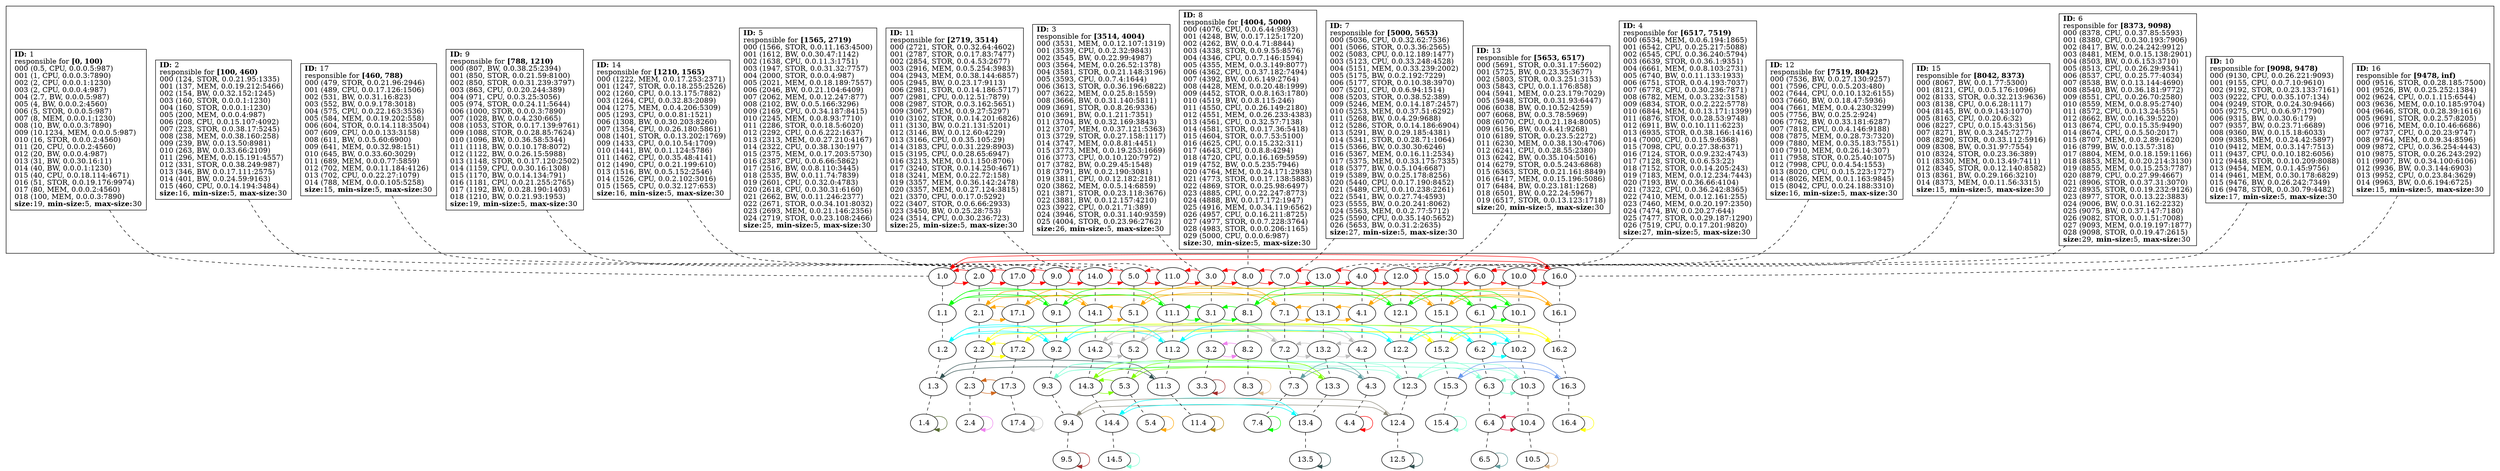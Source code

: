 strict
digraph SkipGraph {

	# vertical
	edge [dir=none style=dashed]
	subgraph {
		"1" -> "1.0" -> "1.1" -> "1.2" -> "1.3" -> "1.4"
		}
	subgraph {
		"2" -> "2.0" -> "2.1" -> "2.2" -> "2.3" -> "2.4"
		}
	subgraph {
		"17" -> "17.0" -> "17.1" -> "17.2" -> "17.3" -> "17.4"
		}
	subgraph {
		"9" -> "9.0" -> "9.1" -> "9.2" -> "9.3" -> "9.4" -> "9.5"
		}
	subgraph {
		"14" -> "14.0" -> "14.1" -> "14.2" -> "14.3" -> "14.4" -> "14.5"
		}
	subgraph {
		"5" -> "5.0" -> "5.1" -> "5.2" -> "5.3" -> "5.4"
		}
	subgraph {
		"11" -> "11.0" -> "11.1" -> "11.2" -> "11.3" -> "11.4"
		}
	subgraph {
		"3" -> "3.0" -> "3.1" -> "3.2" -> "3.3"
		}
	subgraph {
		"8" -> "8.0" -> "8.1" -> "8.2" -> "8.3"
		}
	subgraph {
		"7" -> "7.0" -> "7.1" -> "7.2" -> "7.3" -> "7.4"
		}
	subgraph {
		"13" -> "13.0" -> "13.1" -> "13.2" -> "13.3" -> "13.4" -> "13.5"
		}
	subgraph {
		"4" -> "4.0" -> "4.1" -> "4.2" -> "4.3" -> "4.4"
		}
	subgraph {
		"12" -> "12.0" -> "12.1" -> "12.2" -> "12.3" -> "12.4" -> "12.5"
		}
	subgraph {
		"15" -> "15.0" -> "15.1" -> "15.2" -> "15.3" -> "15.4"
		}
	subgraph {
		"6" -> "6.0" -> "6.1" -> "6.2" -> "6.3" -> "6.4" -> "6.5"
		}
	subgraph {
		"10" -> "10.0" -> "10.1" -> "10.2" -> "10.3" -> "10.4" -> "10.5"
		}
	subgraph {
		"16" -> "16.0" -> "16.1" -> "16.2" -> "16.3" -> "16.4"
		}

	# horizontal
	edge [dir=forward, style=solid]
	subgraph cluster_content {
		rank = same
		"1" [shape=box, label=
			<
				<B>ID:</B> 1<BR ALIGN="LEFT"/>
				responsible for <B>[0, 100)</B><BR ALIGN="LEFT"/>
				000 (0.5, CPU, 0.0.0.5:987)<BR ALIGN="LEFT"/>
				001 (1, CPU, 0.0.0.3:7890)<BR ALIGN="LEFT"/>
				002 (2, CPU, 0.0.0.1:1230)<BR ALIGN="LEFT"/>
				003 (2, CPU, 0.0.0.4:987)<BR ALIGN="LEFT"/>
				004 (2.7, BW, 0.0.0.5:987)<BR ALIGN="LEFT"/>
				005 (4, BW, 0.0.0.2:4560)<BR ALIGN="LEFT"/>
				006 (5, STOR, 0.0.0.5:987)<BR ALIGN="LEFT"/>
				007 (8, MEM, 0.0.0.1:1230)<BR ALIGN="LEFT"/>
				008 (10, BW, 0.0.0.3:7890)<BR ALIGN="LEFT"/>
				009 (10.1234, MEM, 0.0.0.5:987)<BR ALIGN="LEFT"/>
				010 (16, STOR, 0.0.0.2:4560)<BR ALIGN="LEFT"/>
				011 (20, CPU, 0.0.0.2:4560)<BR ALIGN="LEFT"/>
				012 (20, BW, 0.0.0.4:987)<BR ALIGN="LEFT"/>
				013 (31, BW, 0.0.30.16:11)<BR ALIGN="LEFT"/>
				014 (40, BW, 0.0.0.1:1230)<BR ALIGN="LEFT"/>
				015 (40, CPU, 0.0.18.114:4671)<BR ALIGN="LEFT"/>
				016 (51, STOR, 0.0.19.176:9974)<BR ALIGN="LEFT"/>
				017 (80, MEM, 0.0.0.2:4560)<BR ALIGN="LEFT"/>
				018 (100, MEM, 0.0.0.3:7890)<BR ALIGN="LEFT"/>
			<B>size:</B>19, <B>min-size:</B>5, <B>max-size:</B>30<BR ALIGN="LEFT"/>			>]
		"2" [shape=box, label=
			<
				<B>ID:</B> 2<BR ALIGN="LEFT"/>
				responsible for <B>[100, 460)</B><BR ALIGN="LEFT"/>
				000 (124, STOR, 0.0.21.95:1335)<BR ALIGN="LEFT"/>
				001 (137, MEM, 0.0.19.212:5466)<BR ALIGN="LEFT"/>
				002 (154, BW, 0.0.32.152:1245)<BR ALIGN="LEFT"/>
				003 (160, STOR, 0.0.0.1:1230)<BR ALIGN="LEFT"/>
				004 (160, STOR, 0.0.0.1:1230)<BR ALIGN="LEFT"/>
				005 (200, MEM, 0.0.0.4:987)<BR ALIGN="LEFT"/>
				006 (208, CPU, 0.0.15.107:4092)<BR ALIGN="LEFT"/>
				007 (223, STOR, 0.0.38.17:5245)<BR ALIGN="LEFT"/>
				008 (238, MEM, 0.0.38.160:258)<BR ALIGN="LEFT"/>
				009 (239, BW, 0.0.13.50:8981)<BR ALIGN="LEFT"/>
				010 (263, BW, 0.0.33.66:2109)<BR ALIGN="LEFT"/>
				011 (296, MEM, 0.0.15.191:4557)<BR ALIGN="LEFT"/>
				012 (331, STOR, 0.0.38.249:987)<BR ALIGN="LEFT"/>
				013 (346, BW, 0.0.17.111:2575)<BR ALIGN="LEFT"/>
				014 (401, BW, 0.0.24.59:9163)<BR ALIGN="LEFT"/>
				015 (460, CPU, 0.0.14.194:3484)<BR ALIGN="LEFT"/>
			<B>size:</B>16, <B>min-size:</B>5, <B>max-size:</B>30<BR ALIGN="LEFT"/>			>]
		"17" [shape=box, label=
			<
				<B>ID:</B> 17<BR ALIGN="LEFT"/>
				responsible for <B>[460, 788)</B><BR ALIGN="LEFT"/>
				000 (479, STOR, 0.0.21.96:2946)<BR ALIGN="LEFT"/>
				001 (489, CPU, 0.0.17.126:1506)<BR ALIGN="LEFT"/>
				002 (531, BW, 0.0.31.16:823)<BR ALIGN="LEFT"/>
				003 (552, BW, 0.0.9.178:3018)<BR ALIGN="LEFT"/>
				004 (575, CPU, 0.0.22.163:3536)<BR ALIGN="LEFT"/>
				005 (584, MEM, 0.0.19.202:558)<BR ALIGN="LEFT"/>
				006 (604, STOR, 0.0.14.118:3504)<BR ALIGN="LEFT"/>
				007 (609, CPU, 0.0.0.133:3158)<BR ALIGN="LEFT"/>
				008 (611, BW, 0.0.5.60:6900)<BR ALIGN="LEFT"/>
				009 (641, MEM, 0.0.32.98:151)<BR ALIGN="LEFT"/>
				010 (645, BW, 0.0.33.60:3029)<BR ALIGN="LEFT"/>
				011 (689, MEM, 0.0.0.77:5859)<BR ALIGN="LEFT"/>
				012 (702, MEM, 0.0.11.184:4126)<BR ALIGN="LEFT"/>
				013 (702, CPU, 0.0.22.27:1079)<BR ALIGN="LEFT"/>
				014 (788, MEM, 0.0.0.105:5258)<BR ALIGN="LEFT"/>
			<B>size:</B>15, <B>min-size:</B>5, <B>max-size:</B>30<BR ALIGN="LEFT"/>			>]
		"9" [shape=box, label=
			<
				<B>ID:</B> 9<BR ALIGN="LEFT"/>
				responsible for <B>[788, 1210)</B><BR ALIGN="LEFT"/>
				000 (807, BW, 0.0.38.25:2394)<BR ALIGN="LEFT"/>
				001 (850, STOR, 0.0.21.59:8100)<BR ALIGN="LEFT"/>
				002 (850, STOR, 0.0.31.239:3797)<BR ALIGN="LEFT"/>
				003 (863, CPU, 0.0.20.244:389)<BR ALIGN="LEFT"/>
				004 (971, CPU, 0.0.3.25:3056)<BR ALIGN="LEFT"/>
				005 (974, STOR, 0.0.24.11:5644)<BR ALIGN="LEFT"/>
				006 (1000, STOR, 0.0.0.3:7890)<BR ALIGN="LEFT"/>
				007 (1028, BW, 0.0.4.230:665)<BR ALIGN="LEFT"/>
				008 (1053, STOR, 0.0.17.139:9761)<BR ALIGN="LEFT"/>
				009 (1088, STOR, 0.0.28.85:7624)<BR ALIGN="LEFT"/>
				010 (1096, BW, 0.0.36.58:5344)<BR ALIGN="LEFT"/>
				011 (1118, BW, 0.0.10.178:8072)<BR ALIGN="LEFT"/>
				012 (1122, BW, 0.0.26.15:5988)<BR ALIGN="LEFT"/>
				013 (1148, STOR, 0.0.17.120:2502)<BR ALIGN="LEFT"/>
				014 (1159, CPU, 0.0.30.16:1308)<BR ALIGN="LEFT"/>
				015 (1170, BW, 0.0.14.134:791)<BR ALIGN="LEFT"/>
				016 (1181, CPU, 0.0.21.255:2765)<BR ALIGN="LEFT"/>
				017 (1192, BW, 0.0.28.190:1403)<BR ALIGN="LEFT"/>
				018 (1210, BW, 0.0.21.93:1953)<BR ALIGN="LEFT"/>
			<B>size:</B>19, <B>min-size:</B>5, <B>max-size:</B>30<BR ALIGN="LEFT"/>			>]
		"14" [shape=box, label=
			<
				<B>ID:</B> 14<BR ALIGN="LEFT"/>
				responsible for <B>[1210, 1565)</B><BR ALIGN="LEFT"/>
				000 (1222, MEM, 0.0.17.253:2371)<BR ALIGN="LEFT"/>
				001 (1247, STOR, 0.0.18.255:2526)<BR ALIGN="LEFT"/>
				002 (1260, CPU, 0.0.13.175:7882)<BR ALIGN="LEFT"/>
				003 (1264, CPU, 0.0.32.83:2089)<BR ALIGN="LEFT"/>
				004 (1275, MEM, 0.0.4.206:5309)<BR ALIGN="LEFT"/>
				005 (1293, CPU, 0.0.0.81:1521)<BR ALIGN="LEFT"/>
				006 (1308, BW, 0.0.30.203:8260)<BR ALIGN="LEFT"/>
				007 (1354, CPU, 0.0.26.180:5861)<BR ALIGN="LEFT"/>
				008 (1401, STOR, 0.0.13.202:1769)<BR ALIGN="LEFT"/>
				009 (1433, CPU, 0.0.10.54:1709)<BR ALIGN="LEFT"/>
				010 (1441, BW, 0.0.1.124:5786)<BR ALIGN="LEFT"/>
				011 (1462, CPU, 0.0.35.48:4141)<BR ALIGN="LEFT"/>
				012 (1490, CPU, 0.0.21.199:610)<BR ALIGN="LEFT"/>
				013 (1516, BW, 0.0.5.152:2546)<BR ALIGN="LEFT"/>
				014 (1526, CPU, 0.0.2.102:3016)<BR ALIGN="LEFT"/>
				015 (1565, CPU, 0.0.32.127:653)<BR ALIGN="LEFT"/>
			<B>size:</B>16, <B>min-size:</B>5, <B>max-size:</B>30<BR ALIGN="LEFT"/>			>]
		"5" [shape=box, label=
			<
				<B>ID:</B> 5<BR ALIGN="LEFT"/>
				responsible for <B>[1565, 2719)</B><BR ALIGN="LEFT"/>
				000 (1566, STOR, 0.0.11.163:4500)<BR ALIGN="LEFT"/>
				001 (1612, BW, 0.0.30.47:1142)<BR ALIGN="LEFT"/>
				002 (1638, CPU, 0.0.11.3:1751)<BR ALIGN="LEFT"/>
				003 (1947, STOR, 0.0.31.32:7757)<BR ALIGN="LEFT"/>
				004 (2000, STOR, 0.0.0.4:987)<BR ALIGN="LEFT"/>
				005 (2021, MEM, 0.0.18.189:7557)<BR ALIGN="LEFT"/>
				006 (2046, BW, 0.0.21.104:6409)<BR ALIGN="LEFT"/>
				007 (2062, MEM, 0.0.12.247:877)<BR ALIGN="LEFT"/>
				008 (2102, BW, 0.0.5.166:3296)<BR ALIGN="LEFT"/>
				009 (2169, CPU, 0.0.34.187:8415)<BR ALIGN="LEFT"/>
				010 (2245, MEM, 0.0.8.93:7710)<BR ALIGN="LEFT"/>
				011 (2286, STOR, 0.0.18.5:6020)<BR ALIGN="LEFT"/>
				012 (2292, CPU, 0.0.6.222:1637)<BR ALIGN="LEFT"/>
				013 (2313, MEM, 0.0.27.210:4167)<BR ALIGN="LEFT"/>
				014 (2322, CPU, 0.0.38.130:197)<BR ALIGN="LEFT"/>
				015 (2375, MEM, 0.0.17.203:5730)<BR ALIGN="LEFT"/>
				016 (2387, CPU, 0.0.6.66:5862)<BR ALIGN="LEFT"/>
				017 (2516, BW, 0.0.8.110:3445)<BR ALIGN="LEFT"/>
				018 (2535, BW, 0.0.11.74:7839)<BR ALIGN="LEFT"/>
				019 (2601, CPU, 0.0.32.0:4783)<BR ALIGN="LEFT"/>
				020 (2618, CPU, 0.0.30.31:6160)<BR ALIGN="LEFT"/>
				021 (2662, BW, 0.0.11.246:2377)<BR ALIGN="LEFT"/>
				022 (2671, STOR, 0.0.34.101:8032)<BR ALIGN="LEFT"/>
				023 (2693, MEM, 0.0.21.146:2356)<BR ALIGN="LEFT"/>
				024 (2719, STOR, 0.0.23.108:2466)<BR ALIGN="LEFT"/>
			<B>size:</B>25, <B>min-size:</B>5, <B>max-size:</B>30<BR ALIGN="LEFT"/>			>]
		"11" [shape=box, label=
			<
				<B>ID:</B> 11<BR ALIGN="LEFT"/>
				responsible for <B>[2719, 3514)</B><BR ALIGN="LEFT"/>
				000 (2721, STOR, 0.0.32.64:4602)<BR ALIGN="LEFT"/>
				001 (2787, STOR, 0.0.17.83:7477)<BR ALIGN="LEFT"/>
				002 (2854, STOR, 0.0.4.53:2677)<BR ALIGN="LEFT"/>
				003 (2916, MEM, 0.0.5.254:3983)<BR ALIGN="LEFT"/>
				004 (2943, MEM, 0.0.38.144:6857)<BR ALIGN="LEFT"/>
				005 (2945, BW, 0.0.23.17:9113)<BR ALIGN="LEFT"/>
				006 (2981, STOR, 0.0.14.186:5717)<BR ALIGN="LEFT"/>
				007 (2981, CPU, 0.0.12.51:7879)<BR ALIGN="LEFT"/>
				008 (2987, STOR, 0.0.3.162:5651)<BR ALIGN="LEFT"/>
				009 (3067, MEM, 0.0.9.27:5297)<BR ALIGN="LEFT"/>
				010 (3102, STOR, 0.0.14.201:6826)<BR ALIGN="LEFT"/>
				011 (3130, BW, 0.0.21.131:5201)<BR ALIGN="LEFT"/>
				012 (3146, BW, 0.0.12.60:4229)<BR ALIGN="LEFT"/>
				013 (3166, CPU, 0.0.35.105:29)<BR ALIGN="LEFT"/>
				014 (3183, CPU, 0.0.31.229:8903)<BR ALIGN="LEFT"/>
				015 (3195, CPU, 0.0.28.65:6947)<BR ALIGN="LEFT"/>
				016 (3213, MEM, 0.0.1.150:8706)<BR ALIGN="LEFT"/>
				017 (3240, STOR, 0.0.14.250:4671)<BR ALIGN="LEFT"/>
				018 (3241, MEM, 0.0.22.72:158)<BR ALIGN="LEFT"/>
				019 (3357, MEM, 0.0.36.142:2478)<BR ALIGN="LEFT"/>
				020 (3357, MEM, 0.0.27.124:3815)<BR ALIGN="LEFT"/>
				021 (3370, CPU, 0.0.17.0:5292)<BR ALIGN="LEFT"/>
				022 (3407, STOR, 0.0.6.66:2933)<BR ALIGN="LEFT"/>
				023 (3450, BW, 0.0.25.28:753)<BR ALIGN="LEFT"/>
				024 (3514, CPU, 0.0.30.236:723)<BR ALIGN="LEFT"/>
			<B>size:</B>25, <B>min-size:</B>5, <B>max-size:</B>30<BR ALIGN="LEFT"/>			>]
		"3" [shape=box, label=
			<
				<B>ID:</B> 3<BR ALIGN="LEFT"/>
				responsible for <B>[3514, 4004)</B><BR ALIGN="LEFT"/>
				000 (3531, MEM, 0.0.12.107:1319)<BR ALIGN="LEFT"/>
				001 (3539, CPU, 0.0.2.32:9843)<BR ALIGN="LEFT"/>
				002 (3545, BW, 0.0.22.99:4987)<BR ALIGN="LEFT"/>
				003 (3564, MEM, 0.0.26.52:1378)<BR ALIGN="LEFT"/>
				004 (3581, STOR, 0.0.21.148:3196)<BR ALIGN="LEFT"/>
				005 (3593, CPU, 0.0.7.4:1644)<BR ALIGN="LEFT"/>
				006 (3613, STOR, 0.0.36.196:6822)<BR ALIGN="LEFT"/>
				007 (3622, MEM, 0.0.25.8:1559)<BR ALIGN="LEFT"/>
				008 (3666, BW, 0.0.31.140:5811)<BR ALIGN="LEFT"/>
				009 (3691, STOR, 0.0.8.26:9336)<BR ALIGN="LEFT"/>
				010 (3691, BW, 0.0.1.211:7351)<BR ALIGN="LEFT"/>
				011 (3704, BW, 0.0.32.169:3843)<BR ALIGN="LEFT"/>
				012 (3707, MEM, 0.0.37.121:5363)<BR ALIGN="LEFT"/>
				013 (3729, STOR, 0.0.27.158:1117)<BR ALIGN="LEFT"/>
				014 (3747, MEM, 0.0.8.81:4451)<BR ALIGN="LEFT"/>
				015 (3773, MEM, 0.0.19.253:1669)<BR ALIGN="LEFT"/>
				016 (3773, CPU, 0.0.10.120:7972)<BR ALIGN="LEFT"/>
				017 (3782, BW, 0.0.29.45:1548)<BR ALIGN="LEFT"/>
				018 (3791, BW, 0.0.2.190:3081)<BR ALIGN="LEFT"/>
				019 (3811, CPU, 0.0.12.182:2181)<BR ALIGN="LEFT"/>
				020 (3862, MEM, 0.0.5.14:6859)<BR ALIGN="LEFT"/>
				021 (3871, STOR, 0.0.23.118:3676)<BR ALIGN="LEFT"/>
				022 (3881, BW, 0.0.12.157:4210)<BR ALIGN="LEFT"/>
				023 (3922, CPU, 0.0.21.71:389)<BR ALIGN="LEFT"/>
				024 (3946, STOR, 0.0.31.140:9359)<BR ALIGN="LEFT"/>
				025 (4004, STOR, 0.0.23.96:2762)<BR ALIGN="LEFT"/>
			<B>size:</B>26, <B>min-size:</B>5, <B>max-size:</B>30<BR ALIGN="LEFT"/>			>]
		"8" [shape=box, label=
			<
				<B>ID:</B> 8<BR ALIGN="LEFT"/>
				responsible for <B>[4004, 5000)</B><BR ALIGN="LEFT"/>
				000 (4076, CPU, 0.0.6.44:9893)<BR ALIGN="LEFT"/>
				001 (4248, BW, 0.0.17.125:1720)<BR ALIGN="LEFT"/>
				002 (4262, BW, 0.0.4.71:8844)<BR ALIGN="LEFT"/>
				003 (4338, STOR, 0.0.9.55:8576)<BR ALIGN="LEFT"/>
				004 (4346, CPU, 0.0.7.146:1594)<BR ALIGN="LEFT"/>
				005 (4355, MEM, 0.0.3.149:8077)<BR ALIGN="LEFT"/>
				006 (4362, CPU, 0.0.37.182:7494)<BR ALIGN="LEFT"/>
				007 (4392, BW, 0.0.6.149:2764)<BR ALIGN="LEFT"/>
				008 (4428, MEM, 0.0.20.48:1999)<BR ALIGN="LEFT"/>
				009 (4452, STOR, 0.0.8.163:1780)<BR ALIGN="LEFT"/>
				010 (4519, BW, 0.0.8.115:246)<BR ALIGN="LEFT"/>
				011 (4550, CPU, 0.0.26.149:2180)<BR ALIGN="LEFT"/>
				012 (4551, MEM, 0.0.26.233:4383)<BR ALIGN="LEFT"/>
				013 (4561, CPU, 0.0.32.57:7138)<BR ALIGN="LEFT"/>
				014 (4581, STOR, 0.0.17.36:5418)<BR ALIGN="LEFT"/>
				015 (4604, STOR, 0.0.7.53:5100)<BR ALIGN="LEFT"/>
				016 (4625, CPU, 0.0.15.232:311)<BR ALIGN="LEFT"/>
				017 (4643, CPU, 0.0.8.8:4294)<BR ALIGN="LEFT"/>
				018 (4720, CPU, 0.0.16.169:5959)<BR ALIGN="LEFT"/>
				019 (4752, BW, 0.0.5.235:7946)<BR ALIGN="LEFT"/>
				020 (4764, MEM, 0.0.24.171:2938)<BR ALIGN="LEFT"/>
				021 (4773, STOR, 0.0.17.138:5883)<BR ALIGN="LEFT"/>
				022 (4869, STOR, 0.0.25.98:6497)<BR ALIGN="LEFT"/>
				023 (4885, CPU, 0.0.22.247:8773)<BR ALIGN="LEFT"/>
				024 (4888, BW, 0.0.17.172:1947)<BR ALIGN="LEFT"/>
				025 (4916, MEM, 0.0.34.119:6562)<BR ALIGN="LEFT"/>
				026 (4957, CPU, 0.0.16.211:8725)<BR ALIGN="LEFT"/>
				027 (4977, STOR, 0.0.7.228:3764)<BR ALIGN="LEFT"/>
				028 (4983, STOR, 0.0.0.206:1165)<BR ALIGN="LEFT"/>
				029 (5000, CPU, 0.0.0.6:987)<BR ALIGN="LEFT"/>
			<B>size:</B>30, <B>min-size:</B>5, <B>max-size:</B>30<BR ALIGN="LEFT"/>			>]
		"7" [shape=box, label=
			<
				<B>ID:</B> 7<BR ALIGN="LEFT"/>
				responsible for <B>[5000, 5653)</B><BR ALIGN="LEFT"/>
				000 (5036, CPU, 0.0.32.62:7536)<BR ALIGN="LEFT"/>
				001 (5066, STOR, 0.0.3.36:2565)<BR ALIGN="LEFT"/>
				002 (5083, CPU, 0.0.12.189:1477)<BR ALIGN="LEFT"/>
				003 (5123, CPU, 0.0.33.248:4528)<BR ALIGN="LEFT"/>
				004 (5151, MEM, 0.0.33.239:2002)<BR ALIGN="LEFT"/>
				005 (5175, BW, 0.0.2.192:7229)<BR ALIGN="LEFT"/>
				006 (5177, STOR, 0.0.10.38:3970)<BR ALIGN="LEFT"/>
				007 (5201, CPU, 0.0.6.94:1514)<BR ALIGN="LEFT"/>
				008 (5203, STOR, 0.0.38.52:389)<BR ALIGN="LEFT"/>
				009 (5246, MEM, 0.0.14.187:2457)<BR ALIGN="LEFT"/>
				010 (5253, MEM, 0.0.37.51:6292)<BR ALIGN="LEFT"/>
				011 (5268, BW, 0.0.4.29:9688)<BR ALIGN="LEFT"/>
				012 (5286, STOR, 0.0.14.186:6904)<BR ALIGN="LEFT"/>
				013 (5291, BW, 0.0.29.185:4381)<BR ALIGN="LEFT"/>
				014 (5341, STOR, 0.0.28.71:1064)<BR ALIGN="LEFT"/>
				015 (5366, BW, 0.0.30.30:6246)<BR ALIGN="LEFT"/>
				016 (5367, MEM, 0.0.16.11:2534)<BR ALIGN="LEFT"/>
				017 (5375, MEM, 0.0.33.175:7335)<BR ALIGN="LEFT"/>
				018 (5377, BW, 0.0.5.104:6687)<BR ALIGN="LEFT"/>
				019 (5389, BW, 0.0.25.178:8256)<BR ALIGN="LEFT"/>
				020 (5440, CPU, 0.0.17.190:8452)<BR ALIGN="LEFT"/>
				021 (5489, CPU, 0.0.10.238:2261)<BR ALIGN="LEFT"/>
				022 (5541, BW, 0.0.27.74:4593)<BR ALIGN="LEFT"/>
				023 (5555, BW, 0.0.20.241:8062)<BR ALIGN="LEFT"/>
				024 (5563, MEM, 0.0.2.77:5712)<BR ALIGN="LEFT"/>
				025 (5590, CPU, 0.0.35.140:5652)<BR ALIGN="LEFT"/>
				026 (5653, BW, 0.0.31.2:2635)<BR ALIGN="LEFT"/>
			<B>size:</B>27, <B>min-size:</B>5, <B>max-size:</B>30<BR ALIGN="LEFT"/>			>]
		"13" [shape=box, label=
			<
				<B>ID:</B> 13<BR ALIGN="LEFT"/>
				responsible for <B>[5653, 6517)</B><BR ALIGN="LEFT"/>
				000 (5691, STOR, 0.0.31.17:5602)<BR ALIGN="LEFT"/>
				001 (5725, BW, 0.0.23.35:3677)<BR ALIGN="LEFT"/>
				002 (5803, STOR, 0.0.3.251:3153)<BR ALIGN="LEFT"/>
				003 (5843, CPU, 0.0.1.176:858)<BR ALIGN="LEFT"/>
				004 (5941, MEM, 0.0.23.179:7029)<BR ALIGN="LEFT"/>
				005 (5948, STOR, 0.0.31.93:6447)<BR ALIGN="LEFT"/>
				006 (6038, BW, 0.0.10.52:4259)<BR ALIGN="LEFT"/>
				007 (6068, BW, 0.0.3.78:5969)<BR ALIGN="LEFT"/>
				008 (6070, CPU, 0.0.21.184:8005)<BR ALIGN="LEFT"/>
				009 (6156, BW, 0.0.4.41:9268)<BR ALIGN="LEFT"/>
				010 (6189, STOR, 0.0.23.5:2272)<BR ALIGN="LEFT"/>
				011 (6230, MEM, 0.0.38.130:4706)<BR ALIGN="LEFT"/>
				012 (6241, CPU, 0.0.28.55:2380)<BR ALIGN="LEFT"/>
				013 (6242, BW, 0.0.35.104:5016)<BR ALIGN="LEFT"/>
				014 (6279, STOR, 0.0.5.243:6868)<BR ALIGN="LEFT"/>
				015 (6363, STOR, 0.0.21.161:8849)<BR ALIGN="LEFT"/>
				016 (6417, MEM, 0.0.15.196:5086)<BR ALIGN="LEFT"/>
				017 (6484, BW, 0.0.23.181:1268)<BR ALIGN="LEFT"/>
				018 (6501, BW, 0.0.22.24:5967)<BR ALIGN="LEFT"/>
				019 (6517, STOR, 0.0.13.123:1718)<BR ALIGN="LEFT"/>
			<B>size:</B>20, <B>min-size:</B>5, <B>max-size:</B>30<BR ALIGN="LEFT"/>			>]
		"4" [shape=box, label=
			<
				<B>ID:</B> 4<BR ALIGN="LEFT"/>
				responsible for <B>[6517, 7519)</B><BR ALIGN="LEFT"/>
				000 (6534, MEM, 0.0.6.194:1865)<BR ALIGN="LEFT"/>
				001 (6542, CPU, 0.0.25.217:5088)<BR ALIGN="LEFT"/>
				002 (6545, CPU, 0.0.36.240:5794)<BR ALIGN="LEFT"/>
				003 (6639, STOR, 0.0.36.1:9351)<BR ALIGN="LEFT"/>
				004 (6661, MEM, 0.0.8.103:2731)<BR ALIGN="LEFT"/>
				005 (6740, BW, 0.0.11.133:1933)<BR ALIGN="LEFT"/>
				006 (6751, STOR, 0.0.4.193:7037)<BR ALIGN="LEFT"/>
				007 (6778, CPU, 0.0.30.236:7871)<BR ALIGN="LEFT"/>
				008 (6782, MEM, 0.0.3.232:3158)<BR ALIGN="LEFT"/>
				009 (6834, STOR, 0.0.2.222:5778)<BR ALIGN="LEFT"/>
				010 (6844, MEM, 0.0.13.171:1399)<BR ALIGN="LEFT"/>
				011 (6876, STOR, 0.0.28.53:9748)<BR ALIGN="LEFT"/>
				012 (6911, BW, 0.0.10.111:6223)<BR ALIGN="LEFT"/>
				013 (6935, STOR, 0.0.38.166:1416)<BR ALIGN="LEFT"/>
				014 (7000, CPU, 0.0.15.9:6368)<BR ALIGN="LEFT"/>
				015 (7098, CPU, 0.0.27.38:6371)<BR ALIGN="LEFT"/>
				016 (7124, STOR, 0.0.9.232:4743)<BR ALIGN="LEFT"/>
				017 (7128, STOR, 0.0.6.53:22)<BR ALIGN="LEFT"/>
				018 (7152, STOR, 0.0.14.205:243)<BR ALIGN="LEFT"/>
				019 (7183, MEM, 0.0.12.234:7443)<BR ALIGN="LEFT"/>
				020 (7193, BW, 0.0.36.66:4104)<BR ALIGN="LEFT"/>
				021 (7322, CPU, 0.0.36.242:8365)<BR ALIGN="LEFT"/>
				022 (7410, MEM, 0.0.12.161:255)<BR ALIGN="LEFT"/>
				023 (7460, MEM, 0.0.20.197:2350)<BR ALIGN="LEFT"/>
				024 (7474, BW, 0.0.20.27:644)<BR ALIGN="LEFT"/>
				025 (7477, STOR, 0.0.29.187:1290)<BR ALIGN="LEFT"/>
				026 (7519, CPU, 0.0.17.201:9820)<BR ALIGN="LEFT"/>
			<B>size:</B>27, <B>min-size:</B>5, <B>max-size:</B>30<BR ALIGN="LEFT"/>			>]
		"12" [shape=box, label=
			<
				<B>ID:</B> 12<BR ALIGN="LEFT"/>
				responsible for <B>[7519, 8042)</B><BR ALIGN="LEFT"/>
				000 (7536, BW, 0.0.27.130:9257)<BR ALIGN="LEFT"/>
				001 (7596, CPU, 0.0.5.203:480)<BR ALIGN="LEFT"/>
				002 (7644, CPU, 0.0.10.132:6155)<BR ALIGN="LEFT"/>
				003 (7660, BW, 0.0.18.47:5936)<BR ALIGN="LEFT"/>
				004 (7661, MEM, 0.0.4.230:3299)<BR ALIGN="LEFT"/>
				005 (7756, BW, 0.0.25.2:924)<BR ALIGN="LEFT"/>
				006 (7762, BW, 0.0.33.181:6287)<BR ALIGN="LEFT"/>
				007 (7818, CPU, 0.0.4.146:9188)<BR ALIGN="LEFT"/>
				008 (7875, MEM, 0.0.28.73:7320)<BR ALIGN="LEFT"/>
				009 (7880, MEM, 0.0.35.183:7551)<BR ALIGN="LEFT"/>
				010 (7910, MEM, 0.0.26.14:307)<BR ALIGN="LEFT"/>
				011 (7958, STOR, 0.0.25.40:1075)<BR ALIGN="LEFT"/>
				012 (7998, CPU, 0.0.4.54:1553)<BR ALIGN="LEFT"/>
				013 (8020, CPU, 0.0.15.223:1727)<BR ALIGN="LEFT"/>
				014 (8026, MEM, 0.0.1.163:9845)<BR ALIGN="LEFT"/>
				015 (8042, CPU, 0.0.24.188:3310)<BR ALIGN="LEFT"/>
			<B>size:</B>16, <B>min-size:</B>5, <B>max-size:</B>30<BR ALIGN="LEFT"/>			>]
		"15" [shape=box, label=
			<
				<B>ID:</B> 15<BR ALIGN="LEFT"/>
				responsible for <B>[8042, 8373)</B><BR ALIGN="LEFT"/>
				000 (8067, BW, 0.0.1.77:5300)<BR ALIGN="LEFT"/>
				001 (8121, CPU, 0.0.5.176:1096)<BR ALIGN="LEFT"/>
				002 (8133, STOR, 0.0.32.213:9636)<BR ALIGN="LEFT"/>
				003 (8138, CPU, 0.0.6.28:1117)<BR ALIGN="LEFT"/>
				004 (8145, BW, 0.0.9.143:1070)<BR ALIGN="LEFT"/>
				005 (8163, CPU, 0.0.20.6:32)<BR ALIGN="LEFT"/>
				006 (8227, CPU, 0.0.15.43:3156)<BR ALIGN="LEFT"/>
				007 (8271, BW, 0.0.3.245:7277)<BR ALIGN="LEFT"/>
				008 (8290, STOR, 0.0.33.112:5916)<BR ALIGN="LEFT"/>
				009 (8308, BW, 0.0.31.97:7554)<BR ALIGN="LEFT"/>
				010 (8324, STOR, 0.0.23.36:389)<BR ALIGN="LEFT"/>
				011 (8330, MEM, 0.0.13.49:7411)<BR ALIGN="LEFT"/>
				012 (8345, STOR, 0.0.12.140:8582)<BR ALIGN="LEFT"/>
				013 (8361, BW, 0.0.29.166:3210)<BR ALIGN="LEFT"/>
				014 (8373, MEM, 0.0.11.56:3315)<BR ALIGN="LEFT"/>
			<B>size:</B>15, <B>min-size:</B>5, <B>max-size:</B>30<BR ALIGN="LEFT"/>			>]
		"6" [shape=box, label=
			<
				<B>ID:</B> 6<BR ALIGN="LEFT"/>
				responsible for <B>[8373, 9098)</B><BR ALIGN="LEFT"/>
				000 (8378, CPU, 0.0.37.85:5593)<BR ALIGN="LEFT"/>
				001 (8380, CPU, 0.0.30.193:7906)<BR ALIGN="LEFT"/>
				002 (8417, BW, 0.0.24.242:9912)<BR ALIGN="LEFT"/>
				003 (8481, MEM, 0.0.15.138:2901)<BR ALIGN="LEFT"/>
				004 (8503, BW, 0.0.6.153:3710)<BR ALIGN="LEFT"/>
				005 (8513, CPU, 0.0.26.29:9341)<BR ALIGN="LEFT"/>
				006 (8537, CPU, 0.0.25.77:4034)<BR ALIGN="LEFT"/>
				007 (8538, BW, 0.0.13.144:4690)<BR ALIGN="LEFT"/>
				008 (8540, BW, 0.0.36.181:9772)<BR ALIGN="LEFT"/>
				009 (8551, CPU, 0.0.26.70:2580)<BR ALIGN="LEFT"/>
				010 (8559, MEM, 0.0.8.95:2740)<BR ALIGN="LEFT"/>
				011 (8572, CPU, 0.0.13.24:555)<BR ALIGN="LEFT"/>
				012 (8662, BW, 0.0.16.39:5220)<BR ALIGN="LEFT"/>
				013 (8674, CPU, 0.0.15.35:9490)<BR ALIGN="LEFT"/>
				014 (8674, CPU, 0.0.5.50:2017)<BR ALIGN="LEFT"/>
				015 (8707, MEM, 0.0.2.89:1620)<BR ALIGN="LEFT"/>
				016 (8799, BW, 0.0.13.57:318)<BR ALIGN="LEFT"/>
				017 (8804, MEM, 0.0.18.159:1166)<BR ALIGN="LEFT"/>
				018 (8853, MEM, 0.0.20.214:3130)<BR ALIGN="LEFT"/>
				019 (8855, MEM, 0.0.15.253:7787)<BR ALIGN="LEFT"/>
				020 (8879, CPU, 0.0.27.99:4667)<BR ALIGN="LEFT"/>
				021 (8906, STOR, 0.0.37.31:3070)<BR ALIGN="LEFT"/>
				022 (8935, STOR, 0.0.19.232:9126)<BR ALIGN="LEFT"/>
				023 (8977, STOR, 0.0.13.22:3883)<BR ALIGN="LEFT"/>
				024 (9006, BW, 0.0.31.162:2232)<BR ALIGN="LEFT"/>
				025 (9075, BW, 0.0.37.147:7180)<BR ALIGN="LEFT"/>
				026 (9082, STOR, 0.0.1.51:7008)<BR ALIGN="LEFT"/>
				027 (9093, MEM, 0.0.19.197:1877)<BR ALIGN="LEFT"/>
				028 (9098, STOR, 0.0.19.47:2615)<BR ALIGN="LEFT"/>
			<B>size:</B>29, <B>min-size:</B>5, <B>max-size:</B>30<BR ALIGN="LEFT"/>			>]
		"10" [shape=box, label=
			<
				<B>ID:</B> 10<BR ALIGN="LEFT"/>
				responsible for <B>[9098, 9478)</B><BR ALIGN="LEFT"/>
				000 (9130, CPU, 0.0.26.221:9093)<BR ALIGN="LEFT"/>
				001 (9155, CPU, 0.0.7.10:9610)<BR ALIGN="LEFT"/>
				002 (9192, STOR, 0.0.23.133:7161)<BR ALIGN="LEFT"/>
				003 (9222, CPU, 0.0.35.107:134)<BR ALIGN="LEFT"/>
				004 (9249, STOR, 0.0.24.30:9466)<BR ALIGN="LEFT"/>
				005 (9275, CPU, 0.0.6.97:1790)<BR ALIGN="LEFT"/>
				006 (9315, BW, 0.0.30.6:179)<BR ALIGN="LEFT"/>
				007 (9357, BW, 0.0.23.71:6689)<BR ALIGN="LEFT"/>
				008 (9360, BW, 0.0.15.18:6033)<BR ALIGN="LEFT"/>
				009 (9385, MEM, 0.0.24.42:5897)<BR ALIGN="LEFT"/>
				010 (9412, MEM, 0.0.3.147:7513)<BR ALIGN="LEFT"/>
				011 (9437, CPU, 0.0.10.182:6056)<BR ALIGN="LEFT"/>
				012 (9448, STOR, 0.0.10.209:8088)<BR ALIGN="LEFT"/>
				013 (9454, MEM, 0.0.1.45:9756)<BR ALIGN="LEFT"/>
				014 (9461, MEM, 0.0.30.178:6829)<BR ALIGN="LEFT"/>
				015 (9476, BW, 0.0.26.242:7349)<BR ALIGN="LEFT"/>
				016 (9478, STOR, 0.0.30.79:4482)<BR ALIGN="LEFT"/>
			<B>size:</B>17, <B>min-size:</B>5, <B>max-size:</B>30<BR ALIGN="LEFT"/>			>]
		"16" [shape=box, label=
			<
				<B>ID:</B> 16<BR ALIGN="LEFT"/>
				responsible for <B>[9478, inf)</B><BR ALIGN="LEFT"/>
				000 (9516, STOR, 0.0.28.185:7500)<BR ALIGN="LEFT"/>
				001 (9526, BW, 0.0.25.252:1384)<BR ALIGN="LEFT"/>
				002 (9624, CPU, 0.0.1.115:6544)<BR ALIGN="LEFT"/>
				003 (9636, MEM, 0.0.10.185:9704)<BR ALIGN="LEFT"/>
				004 (9646, STOR, 0.0.28.39:1616)<BR ALIGN="LEFT"/>
				005 (9691, STOR, 0.0.2.57:8205)<BR ALIGN="LEFT"/>
				006 (9716, MEM, 0.0.10.46:6686)<BR ALIGN="LEFT"/>
				007 (9737, CPU, 0.0.20.23:9747)<BR ALIGN="LEFT"/>
				008 (9764, MEM, 0.0.9.34:8596)<BR ALIGN="LEFT"/>
				009 (9872, CPU, 0.0.36.254:4443)<BR ALIGN="LEFT"/>
				010 (9875, STOR, 0.0.26.243:292)<BR ALIGN="LEFT"/>
				011 (9907, BW, 0.0.34.100:6106)<BR ALIGN="LEFT"/>
				012 (9936, BW, 0.0.3.144:6903)<BR ALIGN="LEFT"/>
				013 (9952, CPU, 0.0.23.84:3629)<BR ALIGN="LEFT"/>
				014 (9963, BW, 0.0.6.194:6725)<BR ALIGN="LEFT"/>
			<B>size:</B>15, <B>min-size:</B>5, <B>max-size:</B>30<BR ALIGN="LEFT"/>			>]
	}

	edge [color=red]
	subgraph 1 {
		rank = same
		label = "Level 0"
		subgraph {
			"1.0" -> "2.0"
			"1.0" -> "16.0"
		}
		subgraph {
			"2.0" -> "17.0"
			"2.0" -> "1.0"
		}
		subgraph {
			"17.0" -> "9.0"
			"17.0" -> "2.0"
		}
		subgraph {
			"9.0" -> "14.0"
			"9.0" -> "17.0"
		}
		subgraph {
			"14.0" -> "5.0"
			"14.0" -> "9.0"
		}
		subgraph {
			"5.0" -> "11.0"
			"5.0" -> "14.0"
		}
		subgraph {
			"11.0" -> "3.0"
			"11.0" -> "5.0"
		}
		subgraph {
			"3.0" -> "8.0"
			"3.0" -> "11.0"
		}
		subgraph {
			"8.0" -> "7.0"
			"8.0" -> "3.0"
		}
		subgraph {
			"7.0" -> "13.0"
			"7.0" -> "8.0"
		}
		subgraph {
			"13.0" -> "4.0"
			"13.0" -> "7.0"
		}
		subgraph {
			"4.0" -> "12.0"
			"4.0" -> "13.0"
		}
		subgraph {
			"12.0" -> "15.0"
			"12.0" -> "4.0"
		}
		subgraph {
			"15.0" -> "6.0"
			"15.0" -> "12.0"
		}
		subgraph {
			"6.0" -> "10.0"
			"6.0" -> "15.0"
		}
		subgraph {
			"10.0" -> "16.0"
			"10.0" -> "6.0"
		}
		subgraph {
			"16.0" -> "1.0"
			"16.0" -> "10.0"
		}
	}

	edge [color=green]
	subgraph 10 {
		rank = same
		label = "Level 1 (0)"
		subgraph {
			"1.1" -> "9.1"
			"1.1" -> "10.1"
		}
		subgraph {
			"9.1" -> "11.1"
			"9.1" -> "1.1"
		}
		subgraph {
			"11.1" -> "3.1"
			"11.1" -> "9.1"
		}
		subgraph {
			"3.1" -> "8.1"
			"3.1" -> "11.1"
		}
		subgraph {
			"8.1" -> "12.1"
			"8.1" -> "3.1"
		}
		subgraph {
			"12.1" -> "6.1"
			"12.1" -> "8.1"
		}
		subgraph {
			"6.1" -> "10.1"
			"6.1" -> "12.1"
		}
		subgraph {
			"10.1" -> "1.1"
			"10.1" -> "6.1"
		}
	}

	edge [color=cyan]
	subgraph 100 {
		rank = same
		label = "Level 2 (00)"
		subgraph {
			"1.2" -> "9.2"
			"1.2" -> "10.2"
		}
		subgraph {
			"9.2" -> "11.2"
			"9.2" -> "1.2"
		}
		subgraph {
			"11.2" -> "12.2"
			"11.2" -> "9.2"
		}
		subgraph {
			"12.2" -> "6.2"
			"12.2" -> "11.2"
		}
		subgraph {
			"6.2" -> "10.2"
			"6.2" -> "12.2"
		}
		subgraph {
			"10.2" -> "1.2"
			"10.2" -> "6.2"
		}
	}

	edge [color=aquamarine]
	subgraph 1000 {
		rank = same
		label = "Level 3 (000)"
		subgraph {
			"9.3" -> "12.3"
			"9.3" -> "10.3"
		}
		subgraph {
			"12.3" -> "6.3"
			"12.3" -> "9.3"
		}
		subgraph {
			"6.3" -> "10.3"
			"6.3" -> "12.3"
		}
		subgraph {
			"10.3" -> "9.3"
			"10.3" -> "6.3"
		}
	}

	edge [color=cornsilk4]
	subgraph 10000 {
		rank = same
		label = "Level 4 (0000)"
		subgraph {
			"9.4" -> "12.4"
			"9.4" -> "12.4"
		}
		subgraph {
			"12.4" -> "9.4"
			"12.4" -> "9.4"
		}
	}

	edge [color=darkslategray]
	subgraph 100000 {
		rank = same
		label = "Level 5 (00000)"
		subgraph {
			"12.5" -> "12.5"
			"12.5" -> "12.5"
		}
	}

	edge [color=brown]
	subgraph 100001 {
		rank = same
		label = "Level 5 (00001)"
		subgraph {
			"9.5" -> "9.5"
			"9.5" -> "9.5"
		}
	}

	edge [color=crimson]
	subgraph 10001 {
		rank = same
		label = "Level 4 (0001)"
		subgraph {
			"6.4" -> "10.4"
			"6.4" -> "10.4"
		}
		subgraph {
			"10.4" -> "6.4"
			"10.4" -> "6.4"
		}
	}

	edge [color=burlywood]
	subgraph 100010 {
		rank = same
		label = "Level 5 (00010)"
		subgraph {
			"10.5" -> "10.5"
			"10.5" -> "10.5"
		}
	}

	edge [color=cadetblue]
	subgraph 100011 {
		rank = same
		label = "Level 5 (00011)"
		subgraph {
			"6.5" -> "6.5"
			"6.5" -> "6.5"
		}
	}

	edge [color=darkslategray]
	subgraph 1001 {
		rank = same
		label = "Level 3 (001)"
		subgraph {
			"1.3" -> "11.3"
			"1.3" -> "11.3"
		}
		subgraph {
			"11.3" -> "1.3"
			"11.3" -> "1.3"
		}
	}

	edge [color=darkgoldenrod]
	subgraph 10010 {
		rank = same
		label = "Level 4 (0010)"
		subgraph {
			"11.4" -> "11.4"
			"11.4" -> "11.4"
		}
	}

	edge [color=darkolivegreen]
	subgraph 10011 {
		rank = same
		label = "Level 4 (0011)"
		subgraph {
			"1.4" -> "1.4"
			"1.4" -> "1.4"
		}
	}

	edge [color=violet]
	subgraph 101 {
		rank = same
		label = "Level 2 (01)"
		subgraph {
			"3.2" -> "8.2"
			"3.2" -> "8.2"
		}
		subgraph {
			"8.2" -> "3.2"
			"8.2" -> "3.2"
		}
	}

	edge [color=brown]
	subgraph 1010 {
		rank = same
		label = "Level 3 (010)"
		subgraph {
			"3.3" -> "3.3"
			"3.3" -> "3.3"
		}
	}

	edge [color=burlywood]
	subgraph 1011 {
		rank = same
		label = "Level 3 (011)"
		subgraph {
			"8.3" -> "8.3"
			"8.3" -> "8.3"
		}
	}

	edge [color=orange]
	subgraph 11 {
		rank = same
		label = "Level 1 (1)"
		subgraph {
			"2.1" -> "17.1"
			"2.1" -> "16.1"
		}
		subgraph {
			"17.1" -> "14.1"
			"17.1" -> "2.1"
		}
		subgraph {
			"14.1" -> "5.1"
			"14.1" -> "17.1"
		}
		subgraph {
			"5.1" -> "7.1"
			"5.1" -> "14.1"
		}
		subgraph {
			"7.1" -> "13.1"
			"7.1" -> "5.1"
		}
		subgraph {
			"13.1" -> "4.1"
			"13.1" -> "7.1"
		}
		subgraph {
			"4.1" -> "15.1"
			"4.1" -> "13.1"
		}
		subgraph {
			"15.1" -> "16.1"
			"15.1" -> "4.1"
		}
		subgraph {
			"16.1" -> "2.1"
			"16.1" -> "15.1"
		}
	}

	edge [color=grey]
	subgraph 110 {
		rank = same
		label = "Level 2 (10)"
		subgraph {
			"14.2" -> "5.2"
			"14.2" -> "4.2"
		}
		subgraph {
			"5.2" -> "7.2"
			"5.2" -> "14.2"
		}
		subgraph {
			"7.2" -> "13.2"
			"7.2" -> "5.2"
		}
		subgraph {
			"13.2" -> "4.2"
			"13.2" -> "7.2"
		}
		subgraph {
			"4.2" -> "14.2"
			"4.2" -> "13.2"
		}
	}

	edge [color=cadetblue]
	subgraph 1100 {
		rank = same
		label = "Level 3 (100)"
		subgraph {
			"7.3" -> "4.3"
			"7.3" -> "4.3"
		}
		subgraph {
			"4.3" -> "7.3"
			"4.3" -> "7.3"
		}
	}

	edge [color=red]
	subgraph 11000 {
		rank = same
		label = "Level 4 (1000)"
		subgraph {
			"4.4" -> "4.4"
			"4.4" -> "4.4"
		}
	}

	edge [color=green]
	subgraph 11001 {
		rank = same
		label = "Level 4 (1001)"
		subgraph {
			"7.4" -> "7.4"
			"7.4" -> "7.4"
		}
	}

	edge [color=chartreuse]
	subgraph 1101 {
		rank = same
		label = "Level 3 (101)"
		subgraph {
			"14.3" -> "5.3"
			"14.3" -> "13.3"
		}
		subgraph {
			"5.3" -> "13.3"
			"5.3" -> "14.3"
		}
		subgraph {
			"13.3" -> "14.3"
			"13.3" -> "5.3"
		}
	}

	edge [color=orange]
	subgraph 11010 {
		rank = same
		label = "Level 4 (1010)"
		subgraph {
			"5.4" -> "5.4"
			"5.4" -> "5.4"
		}
	}

	edge [color=cyan]
	subgraph 11011 {
		rank = same
		label = "Level 4 (1011)"
		subgraph {
			"14.4" -> "13.4"
			"14.4" -> "13.4"
		}
		subgraph {
			"13.4" -> "14.4"
			"13.4" -> "14.4"
		}
	}

	edge [color=aquamarine]
	subgraph 110110 {
		rank = same
		label = "Level 5 (10110)"
		subgraph {
			"14.5" -> "14.5"
			"14.5" -> "14.5"
		}
	}

	edge [color=darkslategray]
	subgraph 110111 {
		rank = same
		label = "Level 5 (10111)"
		subgraph {
			"13.5" -> "13.5"
			"13.5" -> "13.5"
		}
	}

	edge [color=yellow]
	subgraph 111 {
		rank = same
		label = "Level 2 (11)"
		subgraph {
			"2.2" -> "17.2"
			"2.2" -> "16.2"
		}
		subgraph {
			"17.2" -> "15.2"
			"17.2" -> "2.2"
		}
		subgraph {
			"15.2" -> "16.2"
			"15.2" -> "17.2"
		}
		subgraph {
			"16.2" -> "2.2"
			"16.2" -> "15.2"
		}
	}

	edge [color=chocolate]
	subgraph 1110 {
		rank = same
		label = "Level 3 (110)"
		subgraph {
			"2.3" -> "17.3"
			"2.3" -> "17.3"
		}
		subgraph {
			"17.3" -> "2.3"
			"17.3" -> "2.3"
		}
	}

	edge [color=violet]
	subgraph 11100 {
		rank = same
		label = "Level 4 (1100)"
		subgraph {
			"2.4" -> "2.4"
			"2.4" -> "2.4"
		}
	}

	edge [color=grey]
	subgraph 11101 {
		rank = same
		label = "Level 4 (1101)"
		subgraph {
			"17.4" -> "17.4"
			"17.4" -> "17.4"
		}
	}

	edge [color=cornflowerblue]
	subgraph 1111 {
		rank = same
		label = "Level 3 (111)"
		subgraph {
			"15.3" -> "16.3"
			"15.3" -> "16.3"
		}
		subgraph {
			"16.3" -> "15.3"
			"16.3" -> "15.3"
		}
	}

	edge [color=yellow]
	subgraph 11110 {
		rank = same
		label = "Level 4 (1110)"
		subgraph {
			"16.4" -> "16.4"
			"16.4" -> "16.4"
		}
	}

	edge [color=aquamarine]
	subgraph 11111 {
		rank = same
		label = "Level 4 (1111)"
		subgraph {
			"15.4" -> "15.4"
			"15.4" -> "15.4"
		}
	}


}
